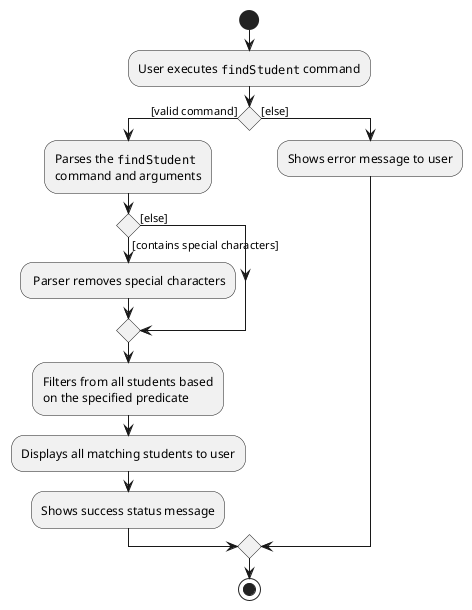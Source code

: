 @startuml
'https://plantuml.com/activity-diagram-beta

start

:User executes ""findStudent"" command;

if () then ([valid command])
    :Parses the ""findStudent""
    command and arguments;

    if () then ([contains special characters])

    : Parser removes special characters;

    else ([else])
    endif

    :Filters from all students based
    on the specified predicate;

    :Displays all matching students to user;

    :Shows success status message;

else ([else])

    :Shows error message to user;

endif

stop

@enduml

